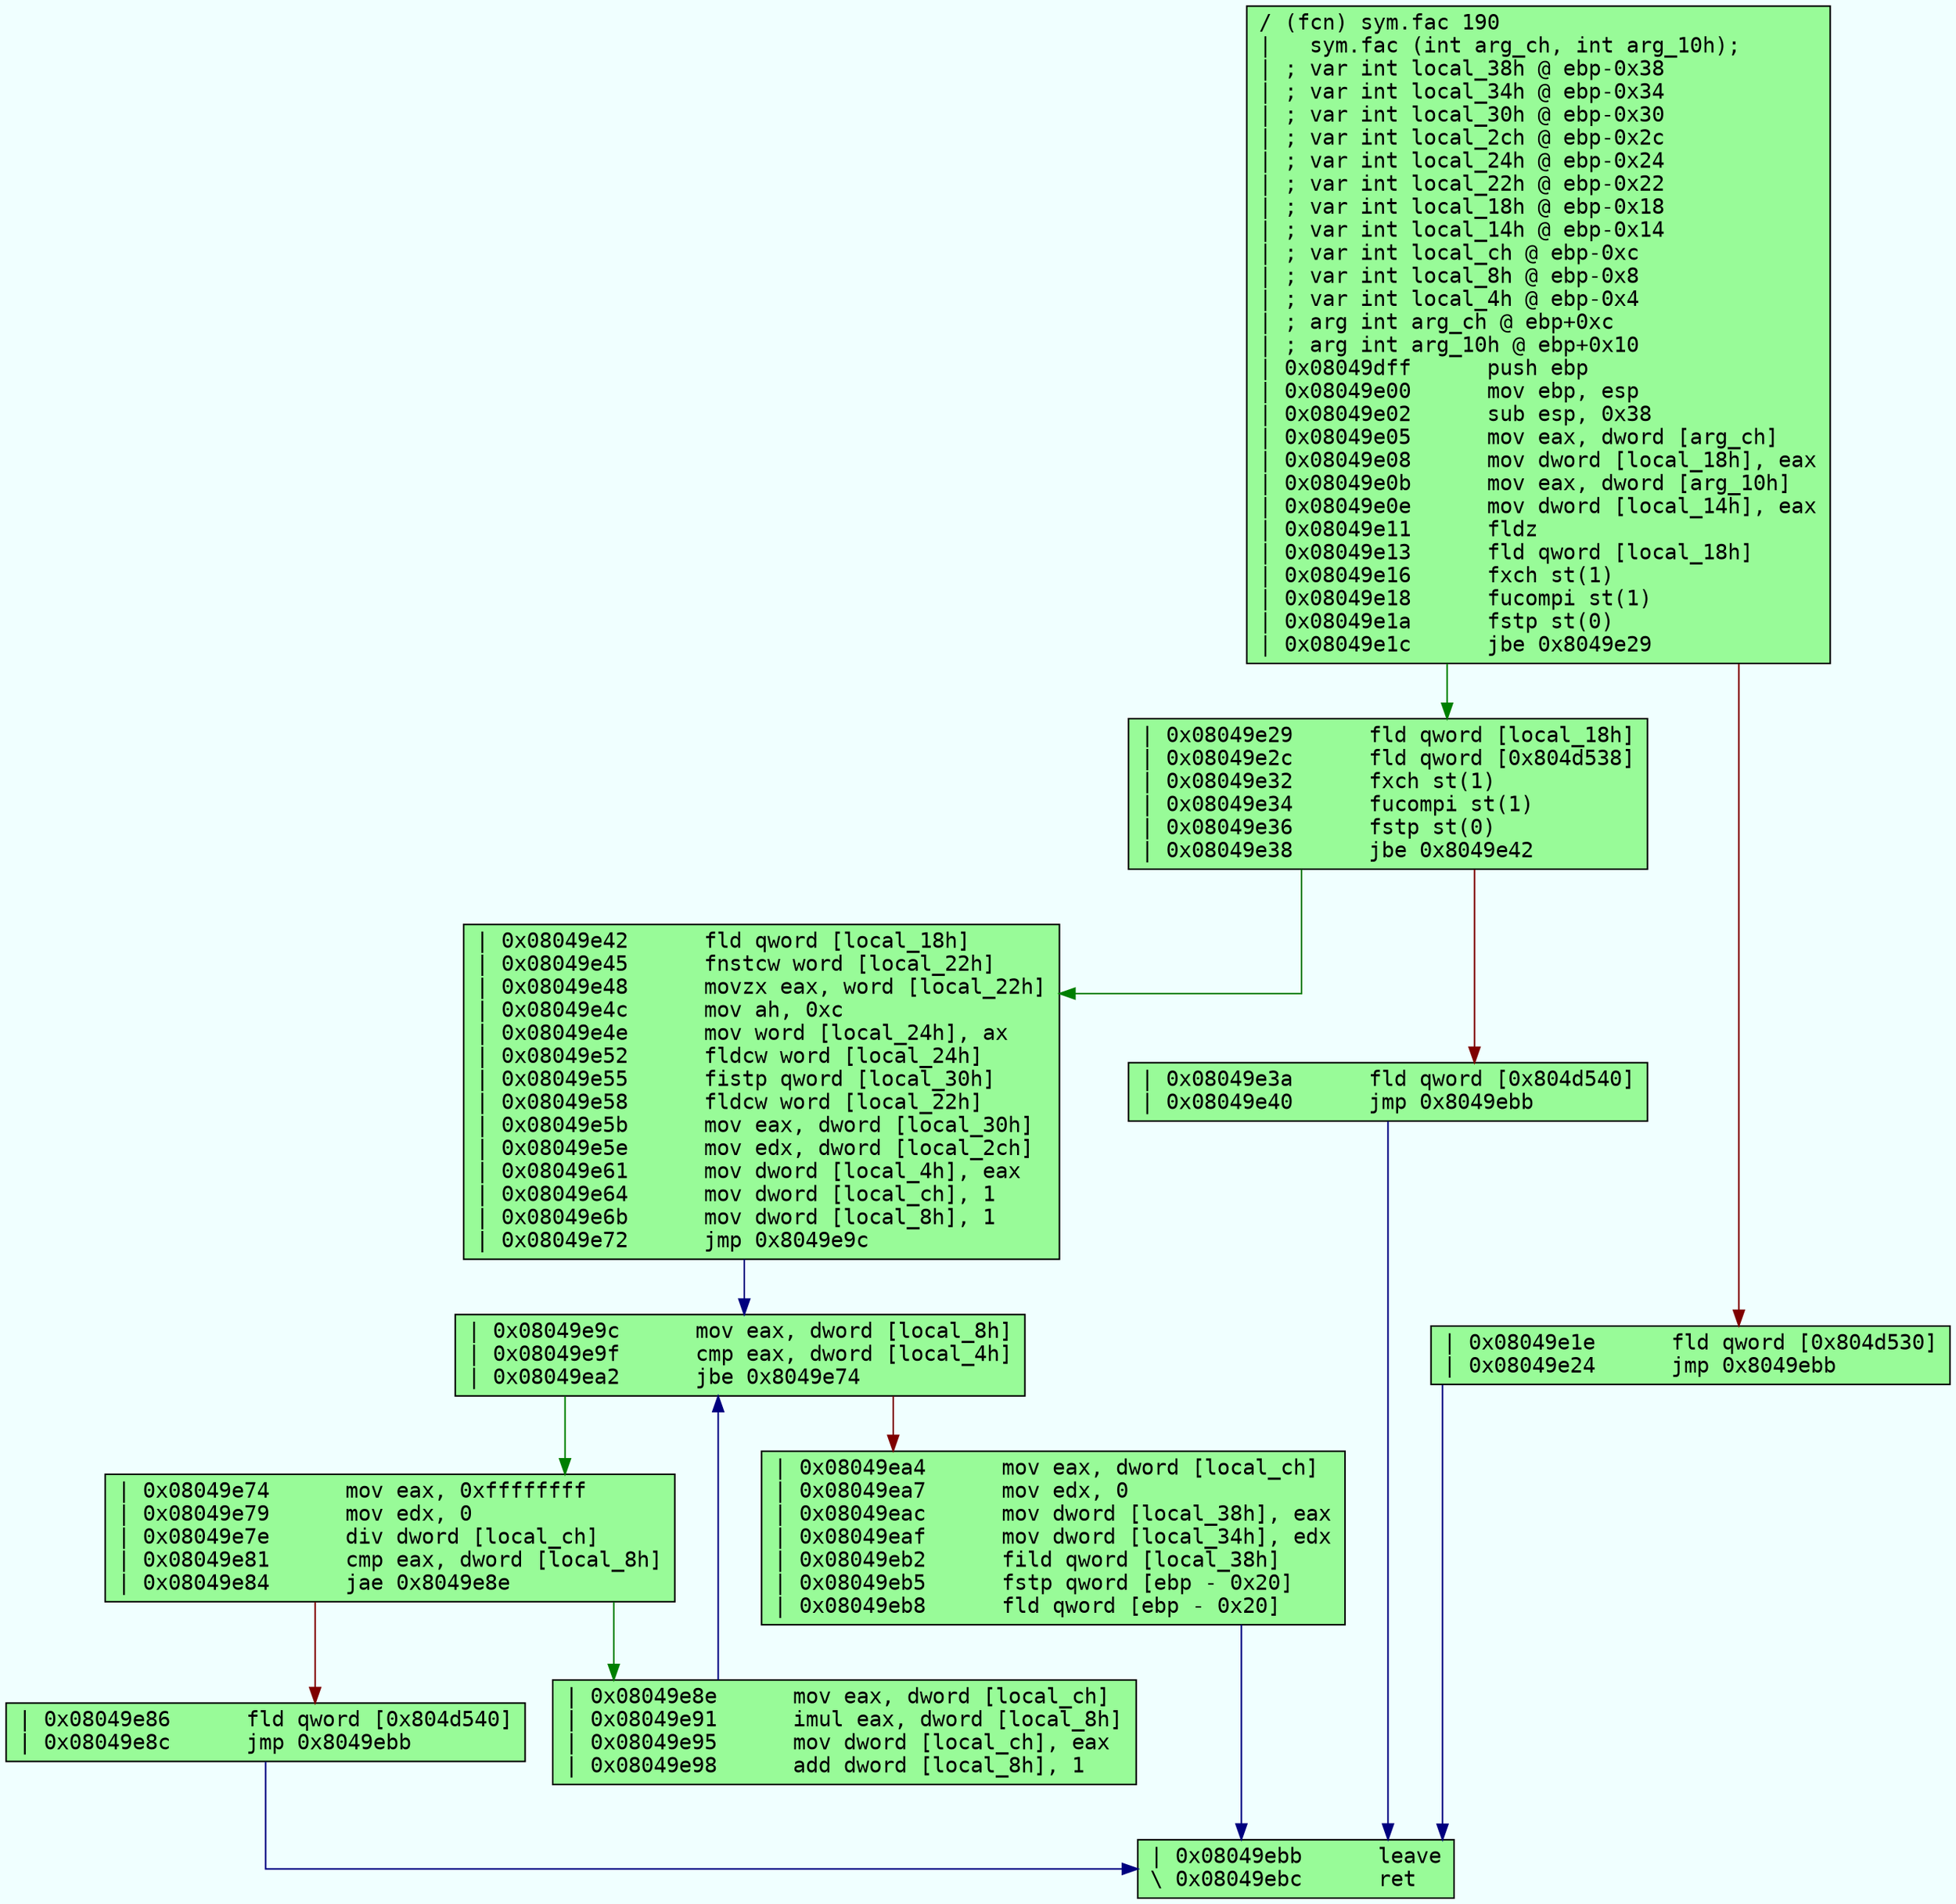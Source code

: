 digraph code {
	graph [bgcolor=azure fontsize=8 fontname="Courier" splines="ortho"];
	node [fillcolor=gray style=filled shape=box];
	edge [arrowhead="normal"];
	"0x08049dff" -> "0x08049e29" [color="#007f00"];
	"0x08049dff" -> "0x08049e1e" [color="#7f0000"];
	"0x08049dff" [URL="sym.fac/0x08049dff", fillcolor="palegreen",color="black", fontname="Courier",label="/ (fcn) sym.fac 190\l|   sym.fac (int arg_ch, int arg_10h);\l| ; var int local_38h @ ebp-0x38\l| ; var int local_34h @ ebp-0x34\l| ; var int local_30h @ ebp-0x30\l| ; var int local_2ch @ ebp-0x2c\l| ; var int local_24h @ ebp-0x24\l| ; var int local_22h @ ebp-0x22\l| ; var int local_18h @ ebp-0x18\l| ; var int local_14h @ ebp-0x14\l| ; var int local_ch @ ebp-0xc\l| ; var int local_8h @ ebp-0x8\l| ; var int local_4h @ ebp-0x4\l| ; arg int arg_ch @ ebp+0xc\l| ; arg int arg_10h @ ebp+0x10\l| 0x08049dff      push ebp\l| 0x08049e00      mov ebp, esp\l| 0x08049e02      sub esp, 0x38\l| 0x08049e05      mov eax, dword [arg_ch]\l| 0x08049e08      mov dword [local_18h], eax\l| 0x08049e0b      mov eax, dword [arg_10h]\l| 0x08049e0e      mov dword [local_14h], eax\l| 0x08049e11      fldz\l| 0x08049e13      fld qword [local_18h]\l| 0x08049e16      fxch st(1)\l| 0x08049e18      fucompi st(1)\l| 0x08049e1a      fstp st(0)\l| 0x08049e1c      jbe 0x8049e29\l"]
	"0x08049e1e" -> "0x08049ebb" [color="#00007f"];
	"0x08049e1e" [URL="sym.fac/0x08049e1e", fillcolor="palegreen",color="black", fontname="Courier",label="| 0x08049e1e      fld qword [0x804d530]\l| 0x08049e24      jmp 0x8049ebb\l"]
	"0x08049e29" -> "0x08049e42" [color="#007f00"];
	"0x08049e29" -> "0x08049e3a" [color="#7f0000"];
	"0x08049e29" [URL="sym.fac/0x08049e29", fillcolor="palegreen",color="black", fontname="Courier",label="| 0x08049e29      fld qword [local_18h]\l| 0x08049e2c      fld qword [0x804d538]\l| 0x08049e32      fxch st(1)\l| 0x08049e34      fucompi st(1)\l| 0x08049e36      fstp st(0)\l| 0x08049e38      jbe 0x8049e42\l"]
	"0x08049e3a" -> "0x08049ebb" [color="#00007f"];
	"0x08049e3a" [URL="sym.fac/0x08049e3a", fillcolor="palegreen",color="black", fontname="Courier",label="| 0x08049e3a      fld qword [0x804d540]\l| 0x08049e40      jmp 0x8049ebb\l"]
	"0x08049e42" -> "0x08049e9c" [color="#00007f"];
	"0x08049e42" [URL="sym.fac/0x08049e42", fillcolor="palegreen",color="black", fontname="Courier",label="| 0x08049e42      fld qword [local_18h]\l| 0x08049e45      fnstcw word [local_22h]\l| 0x08049e48      movzx eax, word [local_22h]\l| 0x08049e4c      mov ah, 0xc\l| 0x08049e4e      mov word [local_24h], ax\l| 0x08049e52      fldcw word [local_24h]\l| 0x08049e55      fistp qword [local_30h]\l| 0x08049e58      fldcw word [local_22h]\l| 0x08049e5b      mov eax, dword [local_30h]\l| 0x08049e5e      mov edx, dword [local_2ch]\l| 0x08049e61      mov dword [local_4h], eax\l| 0x08049e64      mov dword [local_ch], 1\l| 0x08049e6b      mov dword [local_8h], 1\l| 0x08049e72      jmp 0x8049e9c\l"]
	"0x08049e74" -> "0x08049e8e" [color="#007f00"];
	"0x08049e74" -> "0x08049e86" [color="#7f0000"];
	"0x08049e74" [URL="sym.fac/0x08049e74", fillcolor="palegreen",color="black", fontname="Courier",label="| 0x08049e74      mov eax, 0xffffffff\l| 0x08049e79      mov edx, 0\l| 0x08049e7e      div dword [local_ch]\l| 0x08049e81      cmp eax, dword [local_8h]\l| 0x08049e84      jae 0x8049e8e\l"]
	"0x08049e86" -> "0x08049ebb" [color="#00007f"];
	"0x08049e86" [URL="sym.fac/0x08049e86", fillcolor="palegreen",color="black", fontname="Courier",label="| 0x08049e86      fld qword [0x804d540]\l| 0x08049e8c      jmp 0x8049ebb\l"]
	"0x08049e8e" -> "0x08049e9c" [color="#00007f"];
	"0x08049e8e" [URL="sym.fac/0x08049e8e", fillcolor="palegreen",color="black", fontname="Courier",label="| 0x08049e8e      mov eax, dword [local_ch]\l| 0x08049e91      imul eax, dword [local_8h]\l| 0x08049e95      mov dword [local_ch], eax\l| 0x08049e98      add dword [local_8h], 1\l"]
	"0x08049e9c" -> "0x08049e74" [color="#007f00"];
	"0x08049e9c" -> "0x08049ea4" [color="#7f0000"];
	"0x08049e9c" [URL="sym.fac/0x08049e9c", fillcolor="palegreen",color="black", fontname="Courier",label="| 0x08049e9c      mov eax, dword [local_8h]\l| 0x08049e9f      cmp eax, dword [local_4h]\l| 0x08049ea2      jbe 0x8049e74\l"]
	"0x08049ea4" -> "0x08049ebb" [color="#00007f"];
	"0x08049ea4" [URL="sym.fac/0x08049ea4", fillcolor="palegreen",color="black", fontname="Courier",label="| 0x08049ea4      mov eax, dword [local_ch]\l| 0x08049ea7      mov edx, 0\l| 0x08049eac      mov dword [local_38h], eax\l| 0x08049eaf      mov dword [local_34h], edx\l| 0x08049eb2      fild qword [local_38h]\l| 0x08049eb5      fstp qword [ebp - 0x20]\l| 0x08049eb8      fld qword [ebp - 0x20]\l"]
	"0x08049ebb" [URL="sym.fac/0x08049ebb", fillcolor="palegreen",color="black", fontname="Courier",label="| 0x08049ebb      leave\l\\ 0x08049ebc      ret\l"]
}
